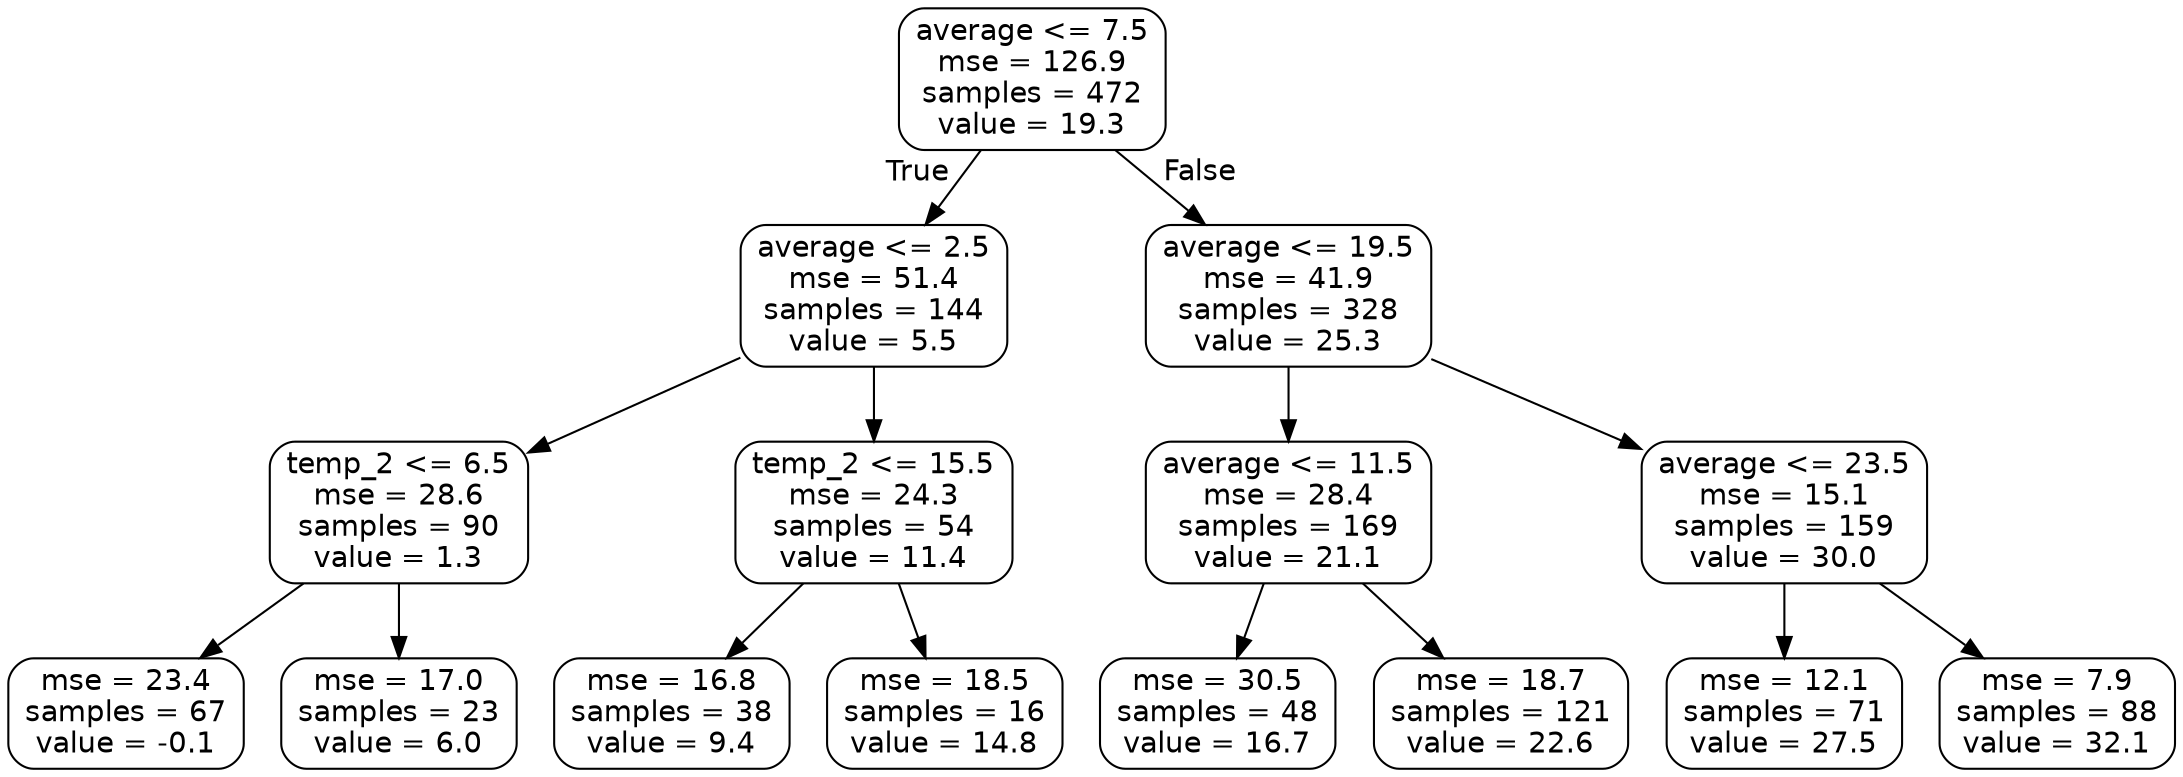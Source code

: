 digraph Tree {
node [shape=box, style="rounded", color="black", fontname=helvetica] ;
edge [fontname=helvetica] ;
0 [label="average <= 7.5\nmse = 126.9\nsamples = 472\nvalue = 19.3"] ;
1 [label="average <= 2.5\nmse = 51.4\nsamples = 144\nvalue = 5.5"] ;
0 -> 1 [labeldistance=2.5, labelangle=45, headlabel="True"] ;
2 [label="temp_2 <= 6.5\nmse = 28.6\nsamples = 90\nvalue = 1.3"] ;
1 -> 2 ;
3 [label="mse = 23.4\nsamples = 67\nvalue = -0.1"] ;
2 -> 3 ;
4 [label="mse = 17.0\nsamples = 23\nvalue = 6.0"] ;
2 -> 4 ;
5 [label="temp_2 <= 15.5\nmse = 24.3\nsamples = 54\nvalue = 11.4"] ;
1 -> 5 ;
6 [label="mse = 16.8\nsamples = 38\nvalue = 9.4"] ;
5 -> 6 ;
7 [label="mse = 18.5\nsamples = 16\nvalue = 14.8"] ;
5 -> 7 ;
8 [label="average <= 19.5\nmse = 41.9\nsamples = 328\nvalue = 25.3"] ;
0 -> 8 [labeldistance=2.5, labelangle=-45, headlabel="False"] ;
9 [label="average <= 11.5\nmse = 28.4\nsamples = 169\nvalue = 21.1"] ;
8 -> 9 ;
10 [label="mse = 30.5\nsamples = 48\nvalue = 16.7"] ;
9 -> 10 ;
11 [label="mse = 18.7\nsamples = 121\nvalue = 22.6"] ;
9 -> 11 ;
12 [label="average <= 23.5\nmse = 15.1\nsamples = 159\nvalue = 30.0"] ;
8 -> 12 ;
13 [label="mse = 12.1\nsamples = 71\nvalue = 27.5"] ;
12 -> 13 ;
14 [label="mse = 7.9\nsamples = 88\nvalue = 32.1"] ;
12 -> 14 ;
}